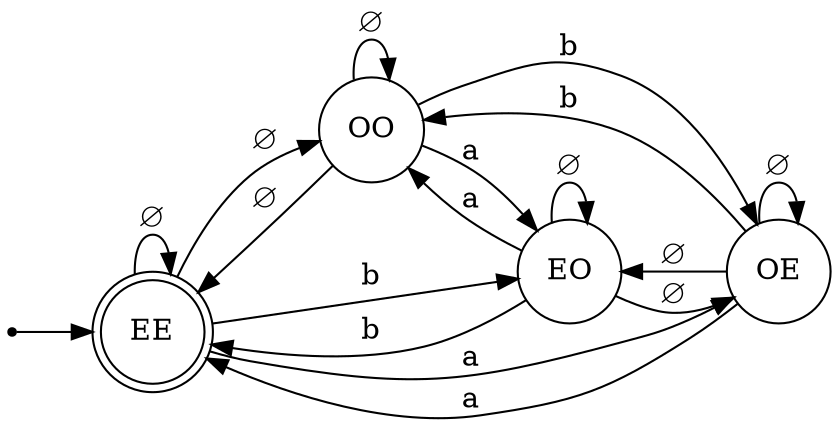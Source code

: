digraph deterministic_finite_accepter {
	rankdir=LR;
	size="8,5"
	node [shape = point ]; qi
	node [shape = doublecircle]; EE
	node [shape = circle];
	qi  -> EE
	EE -> EE [ label=∅ ];
	EE -> OO [ label=∅ ];
	EE -> OE [ label = "a" ];
	EE -> EO [ label = "b" ];
	OE -> OE [ label=∅ ];
	OE -> EO [ label=∅ ];
	OE -> EE [ label = "a" ];
	OE -> OO [ label = "b" ];
	OO -> OO [ label=∅ ];
	OO -> EE [ label=∅ ];
	OO -> OE [ label = "b" ];
	OO -> EO [ label = "a" ];
	EO -> EO [ label=∅ ];
	EO -> OE [ label=∅ ];
	EO -> OO [ label = "a" ];	
	EO -> EE [ label = "b" ];	
}
